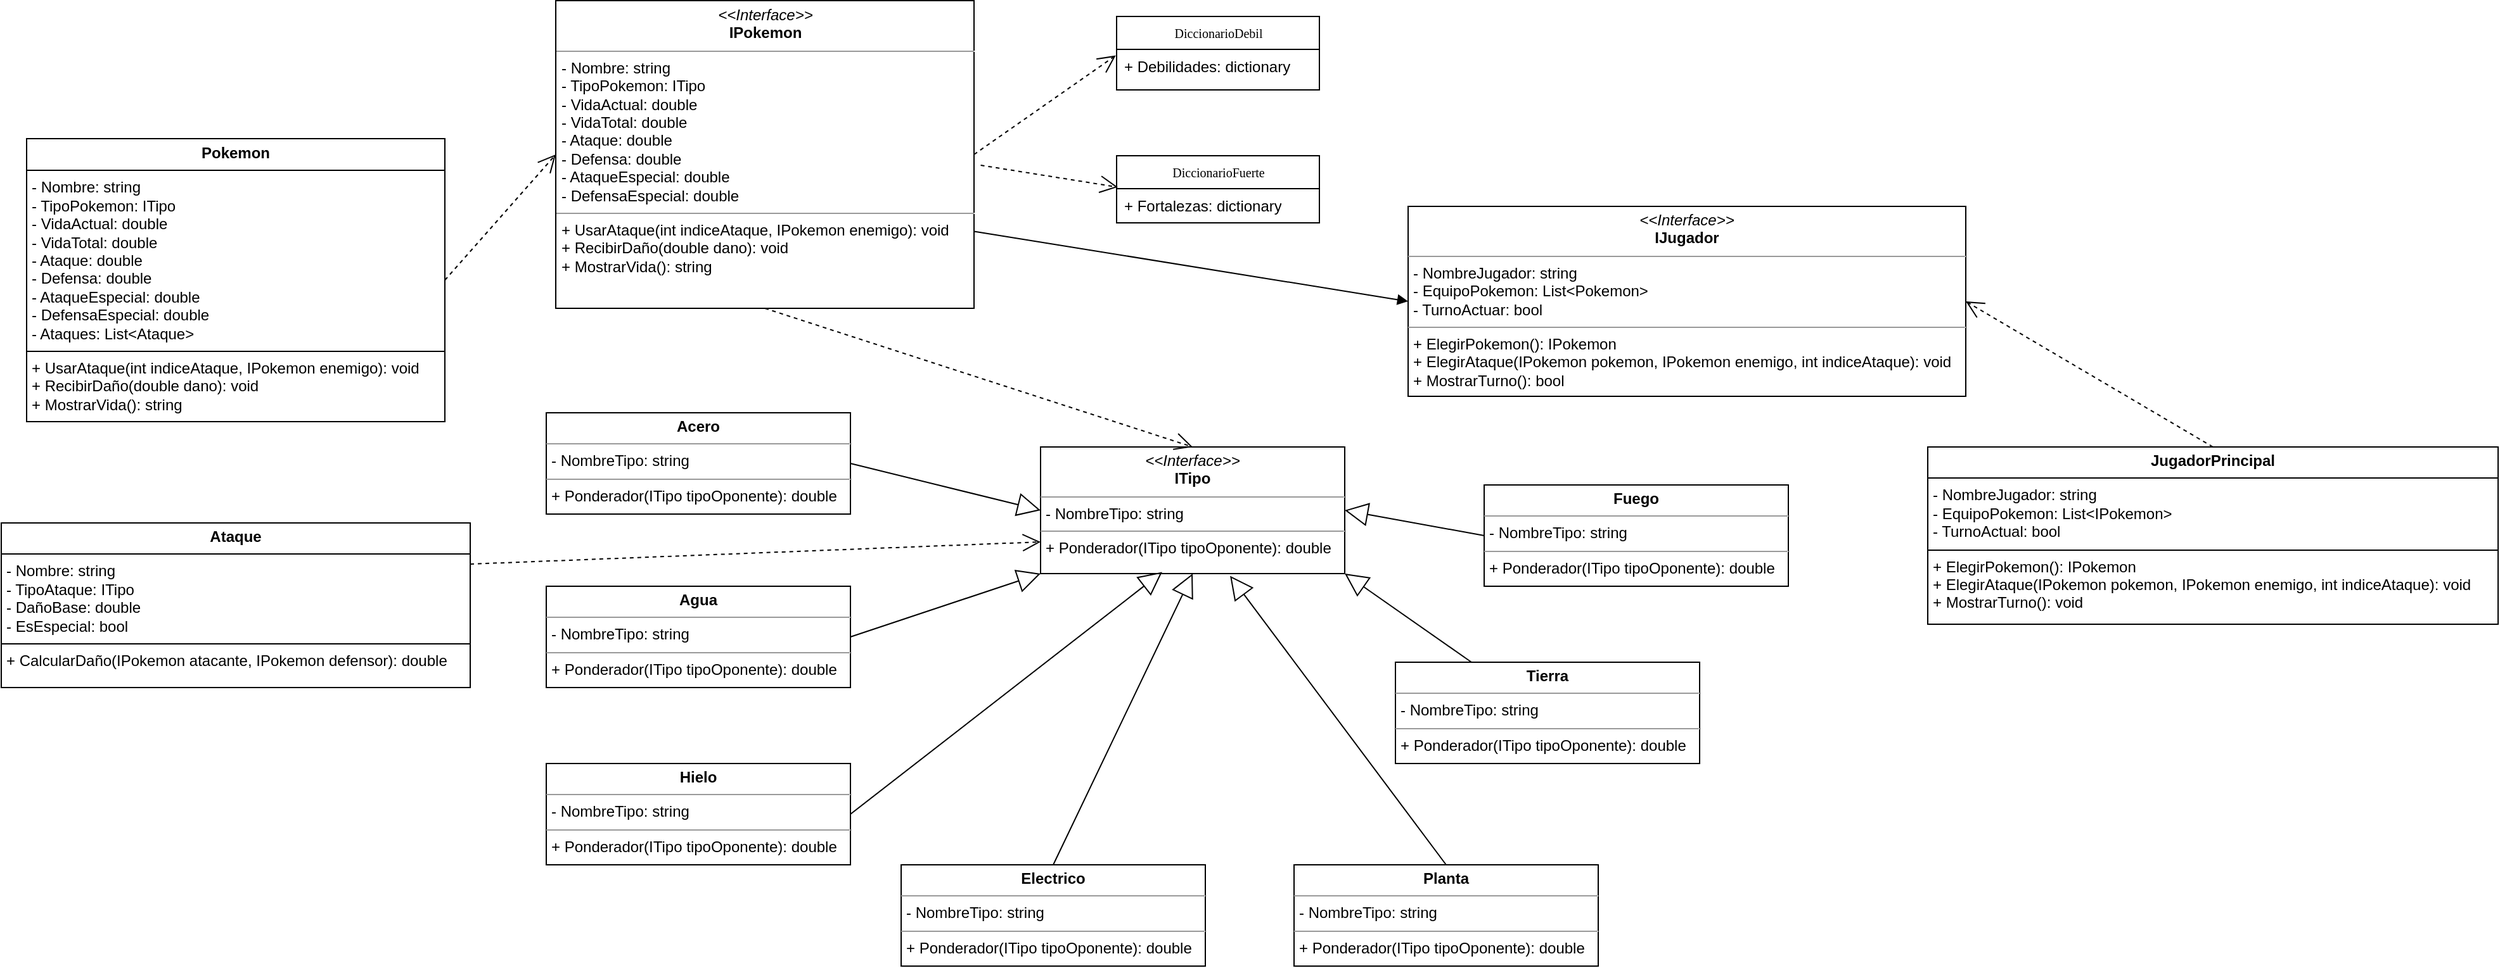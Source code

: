 <mxfile version="24.0.4" type="device">
  <diagram name="Page-1" id="c4acf3e9-155e-7222-9cf6-157b1a14988f">
    <mxGraphModel dx="3000" dy="1035" grid="1" gridSize="10" guides="1" tooltips="1" connect="1" arrows="1" fold="1" page="1" pageScale="1" pageWidth="850" pageHeight="1100" background="none" math="0" shadow="0">
      <root>
        <mxCell id="0" />
        <mxCell id="1" parent="0" />
        <mxCell id="17acba5748e5396b-20" value="DiccionarioDebil" style="swimlane;html=1;fontStyle=0;childLayout=stackLayout;horizontal=1;startSize=26;fillColor=none;horizontalStack=0;resizeParent=1;resizeLast=0;collapsible=1;marginBottom=0;swimlaneFillColor=#ffffff;rounded=0;shadow=0;comic=0;labelBackgroundColor=none;strokeWidth=1;fontFamily=Verdana;fontSize=10;align=center;" parent="1" vertex="1">
          <mxGeometry x="390" y="30" width="160" height="58" as="geometry" />
        </mxCell>
        <mxCell id="17acba5748e5396b-21" value="+ Debilidades: dictionary" style="text;html=1;strokeColor=none;fillColor=none;align=left;verticalAlign=top;spacingLeft=4;spacingRight=4;whiteSpace=wrap;overflow=hidden;rotatable=0;points=[[0,0.5],[1,0.5]];portConstraint=eastwest;" parent="17acba5748e5396b-20" vertex="1">
          <mxGeometry y="26" width="160" height="26" as="geometry" />
        </mxCell>
        <mxCell id="17acba5748e5396b-30" value="DiccionarioFuerte" style="swimlane;html=1;fontStyle=0;childLayout=stackLayout;horizontal=1;startSize=26;fillColor=none;horizontalStack=0;resizeParent=1;resizeLast=0;collapsible=1;marginBottom=0;swimlaneFillColor=#ffffff;rounded=0;shadow=0;comic=0;labelBackgroundColor=none;strokeWidth=1;fontFamily=Verdana;fontSize=10;align=center;" parent="1" vertex="1">
          <mxGeometry x="390" y="140" width="160" height="53" as="geometry" />
        </mxCell>
        <mxCell id="17acba5748e5396b-31" value="+ Fortalezas: dictionary" style="text;html=1;strokeColor=none;fillColor=none;align=left;verticalAlign=top;spacingLeft=4;spacingRight=4;whiteSpace=wrap;overflow=hidden;rotatable=0;points=[[0,0.5],[1,0.5]];portConstraint=eastwest;" parent="17acba5748e5396b-30" vertex="1">
          <mxGeometry y="26" width="160" height="26" as="geometry" />
        </mxCell>
        <mxCell id="5d2195bd80daf111-15" value="&lt;p style=&quot;margin:0px;margin-top:4px;text-align:center;&quot;&gt;&lt;i&gt;&amp;lt;&amp;lt;Interface&amp;gt;&amp;gt;&lt;/i&gt;&lt;br&gt;&lt;b&gt;IJugador&lt;/b&gt;&lt;/p&gt;&lt;hr size=&quot;1&quot;&gt;&lt;p style=&quot;margin:0px;margin-left:4px;&quot;&gt;- NombreJugador: string&lt;br&gt;- EquipoPokemon: List&amp;lt;Pokemon&amp;gt;&lt;/p&gt;&lt;p style=&quot;margin:0px;margin-left:4px;&quot;&gt;- TurnoActuar: bool&lt;/p&gt;&lt;hr size=&quot;1&quot;&gt;&lt;p style=&quot;margin:0px;margin-left:4px;&quot;&gt;+ ElegirPokemon(): IPokemon&lt;br&gt;+ ElegirAtaque(&lt;span style=&quot;text-wrap: wrap; background-color: initial;&quot;&gt;IPokemon pokemon, IPokemon enemigo, int indiceAtaque&lt;/span&gt;&lt;span style=&quot;background-color: initial;&quot;&gt;): void&lt;/span&gt;&lt;/p&gt;&lt;p style=&quot;margin:0px;margin-left:4px;&quot;&gt;+ MostrarTurno(): bool&lt;/p&gt;" style="verticalAlign=top;align=left;overflow=fill;fontSize=12;fontFamily=Helvetica;html=1;rounded=0;shadow=0;comic=0;labelBackgroundColor=none;strokeWidth=1" parent="1" vertex="1">
          <mxGeometry x="620" y="180" width="440" height="150" as="geometry" />
        </mxCell>
        <mxCell id="5d2195bd80daf111-18" value="&lt;p style=&quot;margin:0px;margin-top:4px;text-align:center;&quot;&gt;&lt;i&gt;&amp;lt;&amp;lt;Interface&amp;gt;&amp;gt;&lt;/i&gt;&lt;br&gt;&lt;b&gt;IPokemon&lt;/b&gt;&lt;/p&gt;&lt;hr size=&quot;1&quot;&gt;&lt;p style=&quot;margin:0px;margin-left:4px;&quot;&gt;- Nombre: string&lt;br&gt;- TipoPokemon: ITipo&lt;/p&gt;&lt;p style=&quot;margin:0px;margin-left:4px;&quot;&gt;- VidaActual: double&lt;/p&gt;&lt;p style=&quot;margin:0px;margin-left:4px;&quot;&gt;- VidaTotal: double&lt;/p&gt;&lt;p style=&quot;margin:0px;margin-left:4px;&quot;&gt;- Ataque: double&lt;/p&gt;&lt;p style=&quot;margin:0px;margin-left:4px;&quot;&gt;- Defensa: double&lt;/p&gt;&lt;p style=&quot;margin:0px;margin-left:4px;&quot;&gt;- AtaqueEspecial: double&lt;/p&gt;&lt;p style=&quot;margin:0px;margin-left:4px;&quot;&gt;- DefensaEspecial: double&lt;/p&gt;&lt;hr size=&quot;1&quot;&gt;&lt;p style=&quot;margin:0px;margin-left:4px;&quot;&gt;+ UsarAtaque(int indiceAtaque, IPokemon enemigo): void&lt;/p&gt;&lt;p style=&quot;margin:0px;margin-left:4px;&quot;&gt;&lt;span style=&quot;background-color: initial;&quot;&gt;+ RecibirDaño(double dano): void&lt;/span&gt;&lt;br&gt;&lt;/p&gt;&lt;p style=&quot;margin:0px;margin-left:4px;&quot;&gt;+ MostrarVida(): string&lt;/p&gt;" style="verticalAlign=top;align=left;overflow=fill;fontSize=12;fontFamily=Helvetica;html=1;rounded=0;shadow=0;comic=0;labelBackgroundColor=none;strokeWidth=1" parent="1" vertex="1">
          <mxGeometry x="-52.5" y="17.5" width="330" height="243" as="geometry" />
        </mxCell>
        <mxCell id="5d2195bd80daf111-19" value="&lt;p style=&quot;margin:0px;margin-top:4px;text-align:center;&quot;&gt;&lt;i&gt;&amp;lt;&amp;lt;Interface&amp;gt;&amp;gt;&lt;/i&gt;&lt;br&gt;&lt;b&gt;ITipo&lt;/b&gt;&lt;/p&gt;&lt;hr size=&quot;1&quot;&gt;&lt;p style=&quot;margin:0px;margin-left:4px;&quot;&gt;- NombreTipo: string&lt;/p&gt;&lt;hr size=&quot;1&quot;&gt;&lt;p style=&quot;margin:0px;margin-left:4px;&quot;&gt;+ Ponderador(ITipo tipoOponente): double&lt;br&gt;&lt;/p&gt;&lt;div&gt;&lt;br&gt;&lt;/div&gt;" style="verticalAlign=top;align=left;overflow=fill;fontSize=12;fontFamily=Helvetica;html=1;rounded=0;shadow=0;comic=0;labelBackgroundColor=none;strokeWidth=1" parent="1" vertex="1">
          <mxGeometry x="330" y="370" width="240" height="100" as="geometry" />
        </mxCell>
        <mxCell id="6jRsxhfo2E8okTP8d-1J-1" value="" style="endArrow=open;endSize=12;dashed=1;html=1;rounded=0;exitX=0.5;exitY=1;exitDx=0;exitDy=0;entryX=0.5;entryY=0;entryDx=0;entryDy=0;" parent="1" source="5d2195bd80daf111-18" target="5d2195bd80daf111-19" edge="1">
          <mxGeometry width="160" relative="1" as="geometry">
            <mxPoint x="340" y="320" as="sourcePoint" />
            <mxPoint x="500" y="320" as="targetPoint" />
          </mxGeometry>
        </mxCell>
        <mxCell id="6jRsxhfo2E8okTP8d-1J-2" value="" style="endArrow=open;endSize=12;dashed=1;html=1;rounded=0;entryX=0.006;entryY=-0.046;entryDx=0;entryDy=0;entryPerimeter=0;exitX=1.016;exitY=0.535;exitDx=0;exitDy=0;exitPerimeter=0;" parent="1" source="5d2195bd80daf111-18" target="17acba5748e5396b-31" edge="1">
          <mxGeometry width="160" relative="1" as="geometry">
            <mxPoint x="280" y="200" as="sourcePoint" />
            <mxPoint x="440" y="200" as="targetPoint" />
          </mxGeometry>
        </mxCell>
        <mxCell id="6jRsxhfo2E8okTP8d-1J-3" value="" style="endArrow=open;endSize=12;dashed=1;html=1;rounded=0;exitX=1;exitY=0.5;exitDx=0;exitDy=0;entryX=-0.004;entryY=0.185;entryDx=0;entryDy=0;entryPerimeter=0;" parent="1" source="5d2195bd80daf111-18" target="17acba5748e5396b-21" edge="1">
          <mxGeometry width="160" relative="1" as="geometry">
            <mxPoint x="310" y="170" as="sourcePoint" />
            <mxPoint x="470" y="170" as="targetPoint" />
          </mxGeometry>
        </mxCell>
        <mxCell id="6jRsxhfo2E8okTP8d-1J-4" value="" style="html=1;verticalAlign=bottom;endArrow=block;curved=0;rounded=0;entryX=0;entryY=0.5;entryDx=0;entryDy=0;exitX=1;exitY=0.75;exitDx=0;exitDy=0;" parent="1" source="5d2195bd80daf111-18" target="5d2195bd80daf111-15" edge="1">
          <mxGeometry width="80" relative="1" as="geometry">
            <mxPoint x="380" y="320" as="sourcePoint" />
            <mxPoint x="460" y="320" as="targetPoint" />
          </mxGeometry>
        </mxCell>
        <mxCell id="U8JofGHo5hJc3w_ruEM--3" value="" style="endArrow=block;endSize=16;endFill=0;html=1;rounded=0;exitX=1;exitY=0.5;exitDx=0;exitDy=0;entryX=0;entryY=0.5;entryDx=0;entryDy=0;" parent="1" source="1tXbWfineNW5vBf513L6-7" target="5d2195bd80daf111-19" edge="1">
          <mxGeometry width="160" relative="1" as="geometry">
            <mxPoint x="112.5" y="520" as="sourcePoint" />
            <mxPoint x="500" y="510" as="targetPoint" />
          </mxGeometry>
        </mxCell>
        <mxCell id="U8JofGHo5hJc3w_ruEM--10" value="" style="endArrow=block;endSize=16;endFill=0;html=1;rounded=0;exitX=1;exitY=0.5;exitDx=0;exitDy=0;entryX=0;entryY=1;entryDx=0;entryDy=0;" parent="1" source="1tXbWfineNW5vBf513L6-8" target="5d2195bd80daf111-19" edge="1">
          <mxGeometry width="160" relative="1" as="geometry">
            <mxPoint x="267.5" y="520" as="sourcePoint" />
            <mxPoint x="120" y="460.0" as="targetPoint" />
          </mxGeometry>
        </mxCell>
        <mxCell id="U8JofGHo5hJc3w_ruEM--11" value="" style="endArrow=block;endSize=16;endFill=0;html=1;rounded=0;exitX=0.25;exitY=0;exitDx=0;exitDy=0;entryX=1;entryY=1;entryDx=0;entryDy=0;" parent="1" source="1tXbWfineNW5vBf513L6-11" target="5d2195bd80daf111-19" edge="1">
          <mxGeometry width="160" relative="1" as="geometry">
            <mxPoint x="582.5" y="520" as="sourcePoint" />
            <mxPoint x="445" y="469" as="targetPoint" />
          </mxGeometry>
        </mxCell>
        <mxCell id="U8JofGHo5hJc3w_ruEM--12" value="" style="endArrow=block;endSize=16;endFill=0;html=1;rounded=0;exitX=0;exitY=0.5;exitDx=0;exitDy=0;entryX=1;entryY=0.5;entryDx=0;entryDy=0;" parent="1" source="1tXbWfineNW5vBf513L6-13" target="5d2195bd80daf111-19" edge="1">
          <mxGeometry width="160" relative="1" as="geometry">
            <mxPoint x="742.5" y="520" as="sourcePoint" />
            <mxPoint x="455" y="479" as="targetPoint" />
          </mxGeometry>
        </mxCell>
        <mxCell id="U8JofGHo5hJc3w_ruEM--14" value="" style="endArrow=block;endSize=16;endFill=0;html=1;rounded=0;exitX=1;exitY=0.5;exitDx=0;exitDy=0;entryX=0.4;entryY=0.987;entryDx=0;entryDy=0;entryPerimeter=0;" parent="1" source="1tXbWfineNW5vBf513L6-9" target="5d2195bd80daf111-19" edge="1">
          <mxGeometry width="160" relative="1" as="geometry">
            <mxPoint x="345.195" y="626.4" as="sourcePoint" />
            <mxPoint x="340" y="459" as="targetPoint" />
          </mxGeometry>
        </mxCell>
        <mxCell id="U8JofGHo5hJc3w_ruEM--15" value="" style="endArrow=block;endSize=16;endFill=0;html=1;rounded=0;exitX=0.5;exitY=0;exitDx=0;exitDy=0;entryX=0.623;entryY=1.018;entryDx=0;entryDy=0;entryPerimeter=0;" parent="1" source="1tXbWfineNW5vBf513L6-10" target="5d2195bd80daf111-19" edge="1">
          <mxGeometry width="160" relative="1" as="geometry">
            <mxPoint x="504.375" y="629.6" as="sourcePoint" />
            <mxPoint x="350" y="469" as="targetPoint" />
          </mxGeometry>
        </mxCell>
        <mxCell id="U8JofGHo5hJc3w_ruEM--16" value="" style="endArrow=block;endSize=16;endFill=0;html=1;rounded=0;entryX=0.5;entryY=1;entryDx=0;entryDy=0;exitX=0.5;exitY=0;exitDx=0;exitDy=0;" parent="1" source="1tXbWfineNW5vBf513L6-12" target="5d2195bd80daf111-19" edge="1">
          <mxGeometry width="160" relative="1" as="geometry">
            <mxPoint x="430" y="660" as="sourcePoint" />
            <mxPoint x="416" y="458" as="targetPoint" />
          </mxGeometry>
        </mxCell>
        <mxCell id="1tXbWfineNW5vBf513L6-3" value="&lt;p style=&quot;margin:0px;margin-top:4px;text-align:center;&quot;&gt;&lt;b&gt;JugadorPrincipal&lt;/b&gt;&lt;/p&gt;&lt;hr size=&quot;1&quot; style=&quot;border-style:solid;&quot;&gt;&lt;p style=&quot;margin:0px;margin-left:4px;&quot;&gt;- NombreJugador: string&lt;/p&gt;&lt;p style=&quot;margin:0px;margin-left:4px;&quot;&gt;&lt;span style=&quot;background-color: initial;&quot;&gt;- EquipoPokemon: List&amp;lt;IPokemon&amp;gt;&lt;/span&gt;&lt;/p&gt;&lt;p style=&quot;margin:0px;margin-left:4px;&quot;&gt;- TurnoActual: bool&lt;/p&gt;&lt;hr size=&quot;1&quot; style=&quot;border-style:solid;&quot;&gt;&lt;p style=&quot;margin:0px;margin-left:4px;&quot;&gt;+ ElegirPokemon(): IPokemon&lt;/p&gt;&lt;p style=&quot;margin:0px;margin-left:4px;&quot;&gt;+ ElegirAtaque(IPokemon pokemon, IPokemon enemigo, int indiceAtaque): void&lt;/p&gt;&lt;p style=&quot;margin:0px;margin-left:4px;&quot;&gt;+ MostrarTurno(): void&lt;/p&gt;" style="verticalAlign=top;align=left;overflow=fill;html=1;whiteSpace=wrap;" parent="1" vertex="1">
          <mxGeometry x="1030" y="370" width="450" height="140" as="geometry" />
        </mxCell>
        <mxCell id="1tXbWfineNW5vBf513L6-5" value="&lt;p style=&quot;margin:0px;margin-top:4px;text-align:center;&quot;&gt;&lt;b&gt;Pokemon&lt;/b&gt;&lt;/p&gt;&lt;hr size=&quot;1&quot; style=&quot;border-style:solid;&quot;&gt;&lt;p style=&quot;text-wrap: nowrap; margin: 0px 0px 0px 4px;&quot;&gt;- Nombre: string&lt;br&gt;- TipoPokemon: ITipo&lt;/p&gt;&lt;p style=&quot;text-wrap: nowrap; margin: 0px 0px 0px 4px;&quot;&gt;- VidaActual: double&lt;/p&gt;&lt;p style=&quot;text-wrap: nowrap; margin: 0px 0px 0px 4px;&quot;&gt;- VidaTotal: double&lt;/p&gt;&lt;p style=&quot;text-wrap: nowrap; margin: 0px 0px 0px 4px;&quot;&gt;- Ataque: double&lt;/p&gt;&lt;p style=&quot;text-wrap: nowrap; margin: 0px 0px 0px 4px;&quot;&gt;- Defensa: double&lt;/p&gt;&lt;p style=&quot;text-wrap: nowrap; margin: 0px 0px 0px 4px;&quot;&gt;- AtaqueEspecial: double&lt;/p&gt;&lt;p style=&quot;text-wrap: nowrap; margin: 0px 0px 0px 4px;&quot;&gt;- DefensaEspecial: double&lt;/p&gt;&lt;p style=&quot;text-wrap: nowrap; margin: 0px 0px 0px 4px;&quot;&gt;- Ataques: List&amp;lt;Ataque&amp;gt;&lt;/p&gt;&lt;hr size=&quot;1&quot; style=&quot;border-style:solid;&quot;&gt;&lt;p style=&quot;text-wrap: nowrap; margin: 0px 0px 0px 4px;&quot;&gt;+ UsarAtaque(int indiceAtaque, IPokemon enemigo): void&lt;/p&gt;&lt;p style=&quot;text-wrap: nowrap; margin: 0px 0px 0px 4px;&quot;&gt;&lt;span style=&quot;background-color: initial;&quot;&gt;+ RecibirDaño(double dano): void&lt;/span&gt;&lt;br&gt;&lt;/p&gt;&lt;p style=&quot;text-wrap: nowrap; margin: 0px 0px 0px 4px;&quot;&gt;+ MostrarVida(): string&lt;/p&gt;" style="verticalAlign=top;align=left;overflow=fill;html=1;whiteSpace=wrap;" parent="1" vertex="1">
          <mxGeometry x="-470" y="126.5" width="330" height="223.5" as="geometry" />
        </mxCell>
        <mxCell id="1tXbWfineNW5vBf513L6-6" value="&lt;p style=&quot;margin:0px;margin-top:4px;text-align:center;&quot;&gt;&lt;b&gt;Ataque&lt;/b&gt;&lt;/p&gt;&lt;hr size=&quot;1&quot; style=&quot;border-style:solid;&quot;&gt;&lt;p style=&quot;margin:0px;margin-left:4px;&quot;&gt;- Nombre: string&lt;/p&gt;&lt;p style=&quot;margin:0px;margin-left:4px;&quot;&gt;- TipoAtaque: ITipo&lt;/p&gt;&lt;p style=&quot;margin:0px;margin-left:4px;&quot;&gt;- DañoBase: double&lt;/p&gt;&lt;p style=&quot;margin:0px;margin-left:4px;&quot;&gt;- EsEspecial: bool&lt;/p&gt;&lt;hr size=&quot;1&quot; style=&quot;border-style:solid;&quot;&gt;&lt;p style=&quot;margin:0px;margin-left:4px;&quot;&gt;+ CalcularDaño(IPokemon atacante, IPokemon defensor): double&lt;/p&gt;" style="verticalAlign=top;align=left;overflow=fill;html=1;whiteSpace=wrap;" parent="1" vertex="1">
          <mxGeometry x="-490" y="430" width="370" height="130" as="geometry" />
        </mxCell>
        <mxCell id="1tXbWfineNW5vBf513L6-7" value="&lt;p style=&quot;margin:0px;margin-top:4px;text-align:center;&quot;&gt;&lt;b&gt;Acero&lt;/b&gt;&lt;/p&gt;&lt;hr size=&quot;1&quot;&gt;&lt;p style=&quot;margin:0px;margin-left:4px;&quot;&gt;- NombreTipo: string&lt;/p&gt;&lt;hr size=&quot;1&quot;&gt;&lt;p style=&quot;margin:0px;margin-left:4px;&quot;&gt;+ Ponderador(ITipo tipoOponente): double&lt;br&gt;&lt;/p&gt;&lt;div&gt;&lt;br&gt;&lt;/div&gt;" style="verticalAlign=top;align=left;overflow=fill;fontSize=12;fontFamily=Helvetica;html=1;rounded=0;shadow=0;comic=0;labelBackgroundColor=none;strokeWidth=1" parent="1" vertex="1">
          <mxGeometry x="-60" y="343" width="240" height="80" as="geometry" />
        </mxCell>
        <mxCell id="1tXbWfineNW5vBf513L6-8" value="&lt;p style=&quot;margin:0px;margin-top:4px;text-align:center;&quot;&gt;&lt;b&gt;Agua&lt;/b&gt;&lt;/p&gt;&lt;hr size=&quot;1&quot;&gt;&lt;p style=&quot;margin:0px;margin-left:4px;&quot;&gt;- NombreTipo: string&lt;/p&gt;&lt;hr size=&quot;1&quot;&gt;&lt;p style=&quot;margin:0px;margin-left:4px;&quot;&gt;+ Ponderador(ITipo tipoOponente): double&lt;br&gt;&lt;/p&gt;&lt;div&gt;&lt;br&gt;&lt;/div&gt;" style="verticalAlign=top;align=left;overflow=fill;fontSize=12;fontFamily=Helvetica;html=1;rounded=0;shadow=0;comic=0;labelBackgroundColor=none;strokeWidth=1" parent="1" vertex="1">
          <mxGeometry x="-60" y="480" width="240" height="80" as="geometry" />
        </mxCell>
        <mxCell id="1tXbWfineNW5vBf513L6-9" value="&lt;p style=&quot;margin:0px;margin-top:4px;text-align:center;&quot;&gt;&lt;b&gt;Hielo&lt;/b&gt;&lt;/p&gt;&lt;hr size=&quot;1&quot;&gt;&lt;p style=&quot;margin:0px;margin-left:4px;&quot;&gt;- NombreTipo: string&lt;/p&gt;&lt;hr size=&quot;1&quot;&gt;&lt;p style=&quot;margin:0px;margin-left:4px;&quot;&gt;+ Ponderador(ITipo tipoOponente): double&lt;br&gt;&lt;/p&gt;&lt;div&gt;&lt;br&gt;&lt;/div&gt;" style="verticalAlign=top;align=left;overflow=fill;fontSize=12;fontFamily=Helvetica;html=1;rounded=0;shadow=0;comic=0;labelBackgroundColor=none;strokeWidth=1" parent="1" vertex="1">
          <mxGeometry x="-60" y="620" width="240" height="80" as="geometry" />
        </mxCell>
        <mxCell id="1tXbWfineNW5vBf513L6-10" value="&lt;p style=&quot;margin:0px;margin-top:4px;text-align:center;&quot;&gt;&lt;b&gt;Planta&lt;/b&gt;&lt;/p&gt;&lt;hr size=&quot;1&quot;&gt;&lt;p style=&quot;margin:0px;margin-left:4px;&quot;&gt;- NombreTipo: string&lt;/p&gt;&lt;hr size=&quot;1&quot;&gt;&lt;p style=&quot;margin:0px;margin-left:4px;&quot;&gt;+ Ponderador(ITipo tipoOponente): double&lt;br&gt;&lt;/p&gt;&lt;div&gt;&lt;br&gt;&lt;/div&gt;" style="verticalAlign=top;align=left;overflow=fill;fontSize=12;fontFamily=Helvetica;html=1;rounded=0;shadow=0;comic=0;labelBackgroundColor=none;strokeWidth=1" parent="1" vertex="1">
          <mxGeometry x="530" y="700" width="240" height="80" as="geometry" />
        </mxCell>
        <mxCell id="1tXbWfineNW5vBf513L6-11" value="&lt;p style=&quot;margin:0px;margin-top:4px;text-align:center;&quot;&gt;&lt;b&gt;Tierra&lt;/b&gt;&lt;/p&gt;&lt;hr size=&quot;1&quot;&gt;&lt;p style=&quot;margin:0px;margin-left:4px;&quot;&gt;- NombreTipo: string&lt;/p&gt;&lt;hr size=&quot;1&quot;&gt;&lt;p style=&quot;margin:0px;margin-left:4px;&quot;&gt;+ Ponderador(ITipo tipoOponente): double&lt;br&gt;&lt;/p&gt;&lt;div&gt;&lt;br&gt;&lt;/div&gt;" style="verticalAlign=top;align=left;overflow=fill;fontSize=12;fontFamily=Helvetica;html=1;rounded=0;shadow=0;comic=0;labelBackgroundColor=none;strokeWidth=1" parent="1" vertex="1">
          <mxGeometry x="610" y="540" width="240" height="80" as="geometry" />
        </mxCell>
        <mxCell id="1tXbWfineNW5vBf513L6-12" value="&lt;p style=&quot;margin:0px;margin-top:4px;text-align:center;&quot;&gt;&lt;b&gt;Electrico&lt;/b&gt;&lt;/p&gt;&lt;hr size=&quot;1&quot;&gt;&lt;p style=&quot;margin:0px;margin-left:4px;&quot;&gt;- NombreTipo: string&lt;/p&gt;&lt;hr size=&quot;1&quot;&gt;&lt;p style=&quot;margin:0px;margin-left:4px;&quot;&gt;+ Ponderador(ITipo tipoOponente): double&lt;br&gt;&lt;/p&gt;&lt;div&gt;&lt;br&gt;&lt;/div&gt;" style="verticalAlign=top;align=left;overflow=fill;fontSize=12;fontFamily=Helvetica;html=1;rounded=0;shadow=0;comic=0;labelBackgroundColor=none;strokeWidth=1" parent="1" vertex="1">
          <mxGeometry x="220" y="700" width="240" height="80" as="geometry" />
        </mxCell>
        <mxCell id="1tXbWfineNW5vBf513L6-13" value="&lt;p style=&quot;margin:0px;margin-top:4px;text-align:center;&quot;&gt;&lt;b&gt;Fuego&lt;/b&gt;&lt;/p&gt;&lt;hr size=&quot;1&quot;&gt;&lt;p style=&quot;margin:0px;margin-left:4px;&quot;&gt;- NombreTipo: string&lt;/p&gt;&lt;hr size=&quot;1&quot;&gt;&lt;p style=&quot;margin:0px;margin-left:4px;&quot;&gt;+ Ponderador(ITipo tipoOponente): double&lt;br&gt;&lt;/p&gt;&lt;div&gt;&lt;br&gt;&lt;/div&gt;" style="verticalAlign=top;align=left;overflow=fill;fontSize=12;fontFamily=Helvetica;html=1;rounded=0;shadow=0;comic=0;labelBackgroundColor=none;strokeWidth=1" parent="1" vertex="1">
          <mxGeometry x="680" y="400" width="240" height="80" as="geometry" />
        </mxCell>
        <mxCell id="PPQzXyUTgCfnqOVg81kr-1" value="" style="endArrow=open;endSize=12;dashed=1;html=1;rounded=0;exitX=1;exitY=0.5;exitDx=0;exitDy=0;entryX=0;entryY=0.5;entryDx=0;entryDy=0;" edge="1" parent="1" source="1tXbWfineNW5vBf513L6-5" target="5d2195bd80daf111-18">
          <mxGeometry width="160" relative="1" as="geometry">
            <mxPoint x="123" y="270" as="sourcePoint" />
            <mxPoint x="460" y="380" as="targetPoint" />
          </mxGeometry>
        </mxCell>
        <mxCell id="PPQzXyUTgCfnqOVg81kr-2" value="" style="endArrow=open;endSize=12;dashed=1;html=1;rounded=0;exitX=0.5;exitY=0;exitDx=0;exitDy=0;entryX=1;entryY=0.5;entryDx=0;entryDy=0;" edge="1" parent="1" source="1tXbWfineNW5vBf513L6-3" target="5d2195bd80daf111-15">
          <mxGeometry width="160" relative="1" as="geometry">
            <mxPoint x="133" y="280" as="sourcePoint" />
            <mxPoint x="470" y="390" as="targetPoint" />
          </mxGeometry>
        </mxCell>
        <mxCell id="PPQzXyUTgCfnqOVg81kr-3" value="" style="endArrow=open;endSize=12;dashed=1;html=1;rounded=0;exitX=1;exitY=0.25;exitDx=0;exitDy=0;entryX=0;entryY=0.75;entryDx=0;entryDy=0;" edge="1" parent="1" source="1tXbWfineNW5vBf513L6-6" target="5d2195bd80daf111-19">
          <mxGeometry width="160" relative="1" as="geometry">
            <mxPoint x="30" y="430" as="sourcePoint" />
            <mxPoint x="190" y="430" as="targetPoint" />
          </mxGeometry>
        </mxCell>
      </root>
    </mxGraphModel>
  </diagram>
</mxfile>
